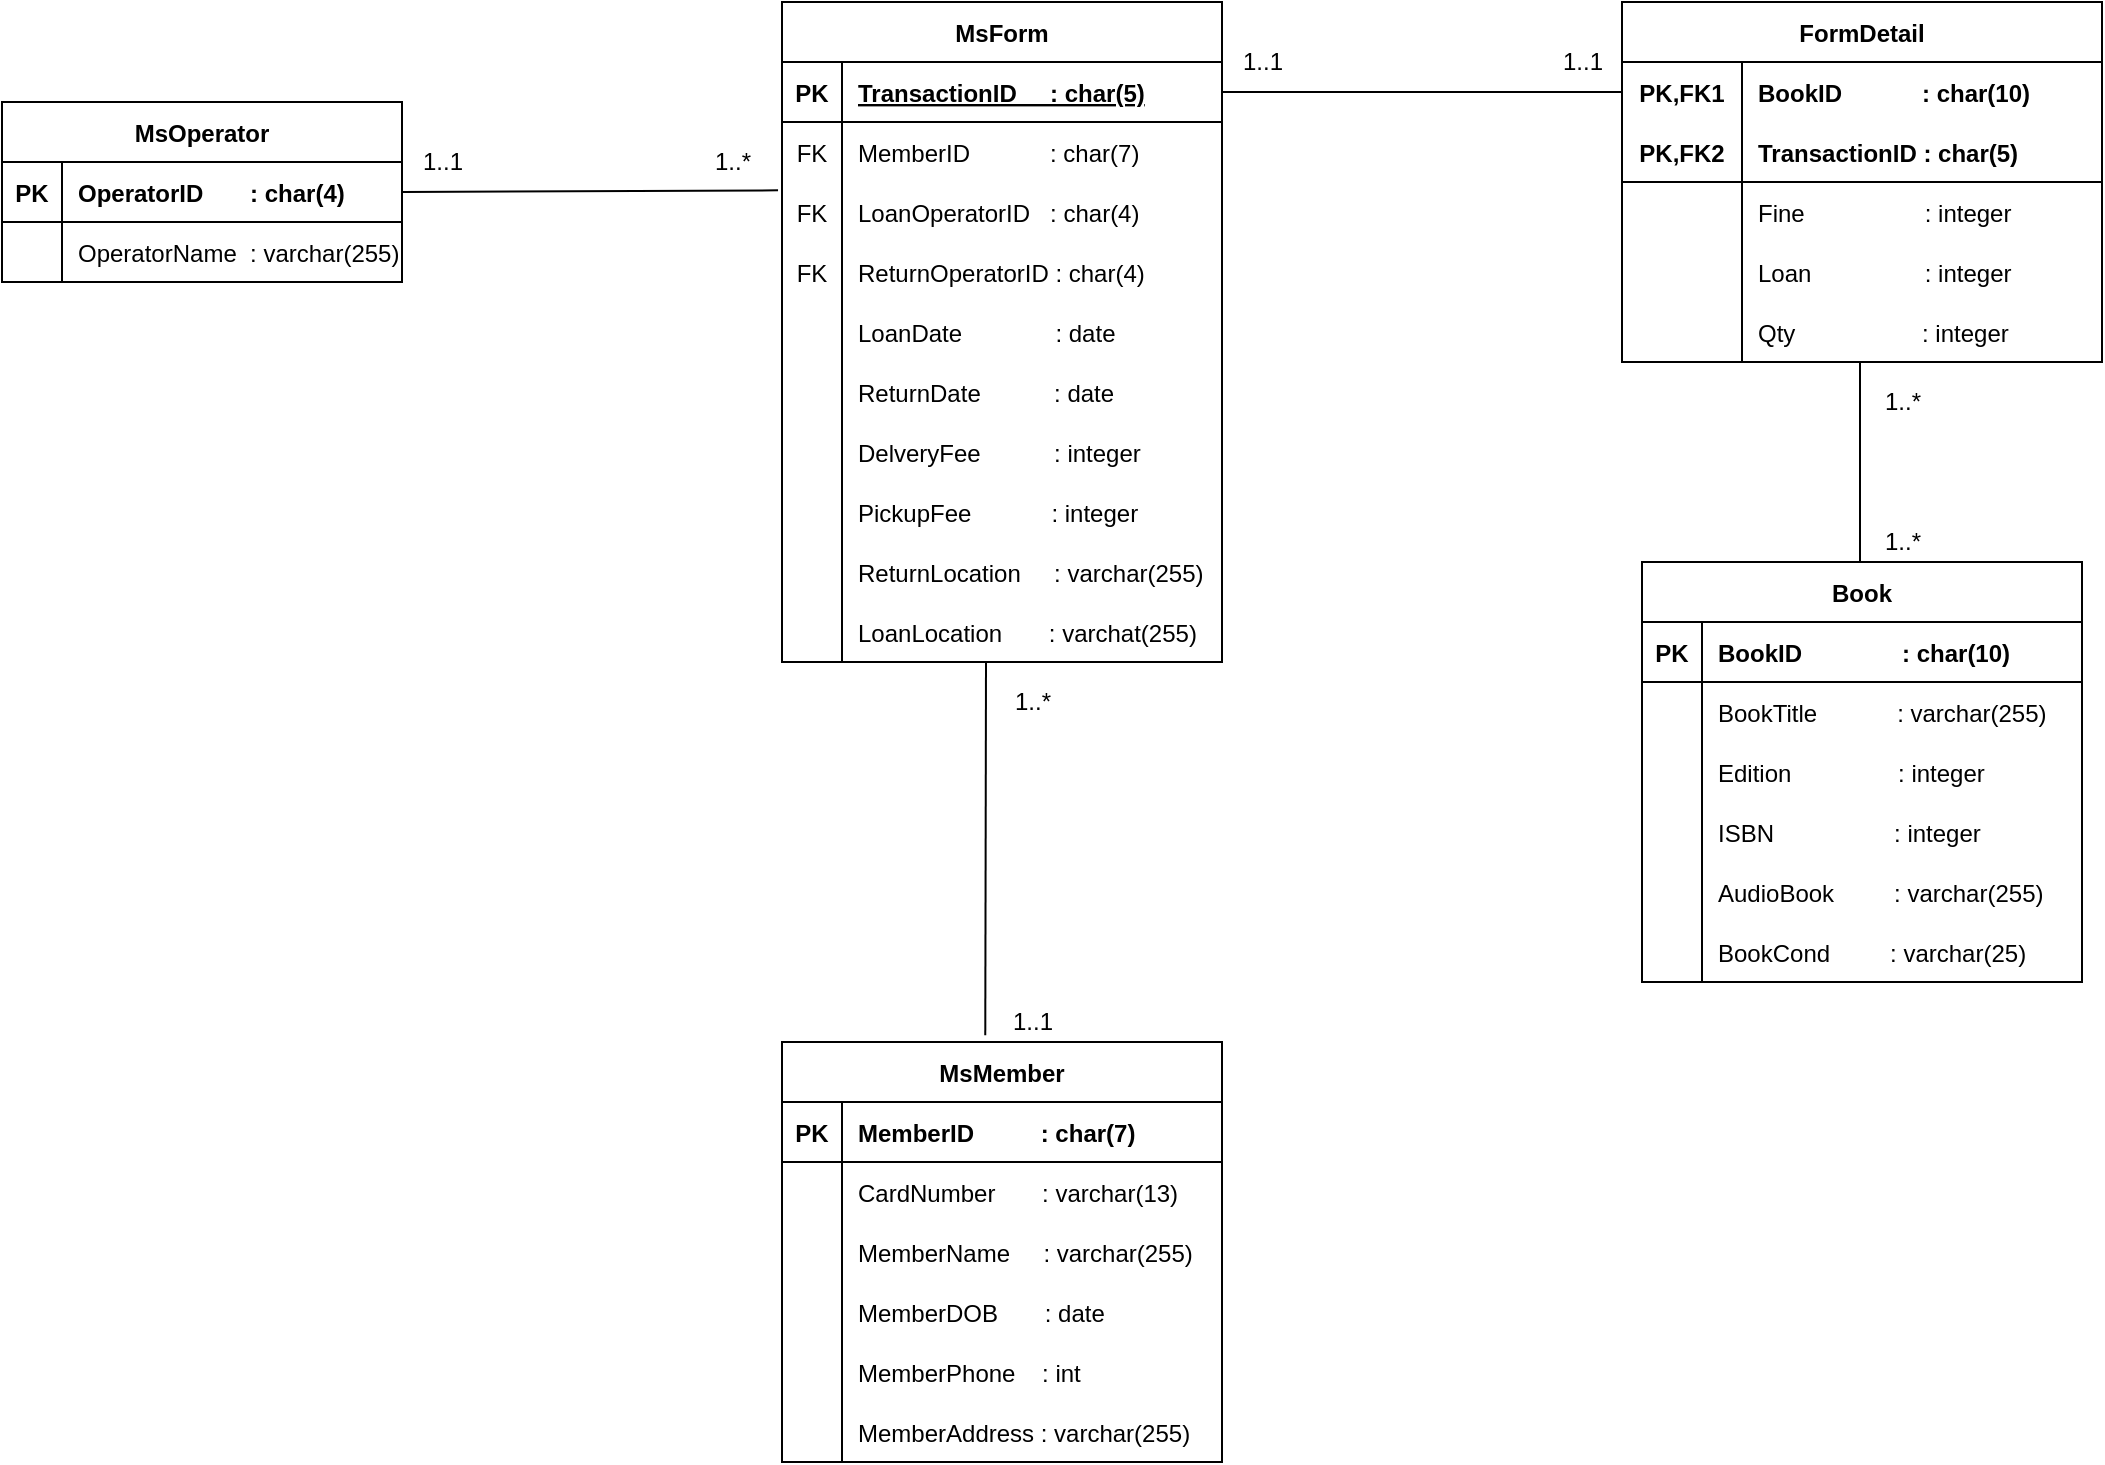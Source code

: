 <mxfile version="15.8.6" type="github">
  <diagram id="fnDrbjA5e0rPyleDaaZd" name="Page-1">
    <mxGraphModel dx="2651" dy="839" grid="1" gridSize="10" guides="1" tooltips="1" connect="1" arrows="1" fold="1" page="1" pageScale="1" pageWidth="827" pageHeight="1169" math="0" shadow="0">
      <root>
        <mxCell id="0" />
        <mxCell id="1" parent="0" />
        <mxCell id="f-6tCVeal6QFZv5PgptU-1" value="MsForm" style="shape=table;startSize=30;container=1;collapsible=1;childLayout=tableLayout;fixedRows=1;rowLines=0;fontStyle=1;align=center;resizeLast=1;" vertex="1" parent="1">
          <mxGeometry x="300" y="100" width="220" height="330" as="geometry" />
        </mxCell>
        <mxCell id="f-6tCVeal6QFZv5PgptU-2" value="" style="shape=partialRectangle;collapsible=0;dropTarget=0;pointerEvents=0;fillColor=none;top=0;left=0;bottom=1;right=0;points=[[0,0.5],[1,0.5]];portConstraint=eastwest;" vertex="1" parent="f-6tCVeal6QFZv5PgptU-1">
          <mxGeometry y="30" width="220" height="30" as="geometry" />
        </mxCell>
        <mxCell id="f-6tCVeal6QFZv5PgptU-3" value="PK" style="shape=partialRectangle;connectable=0;fillColor=none;top=0;left=0;bottom=0;right=0;fontStyle=1;overflow=hidden;" vertex="1" parent="f-6tCVeal6QFZv5PgptU-2">
          <mxGeometry width="30" height="30" as="geometry">
            <mxRectangle width="30" height="30" as="alternateBounds" />
          </mxGeometry>
        </mxCell>
        <mxCell id="f-6tCVeal6QFZv5PgptU-4" value="TransactionID     : char(5)" style="shape=partialRectangle;connectable=0;fillColor=none;top=0;left=0;bottom=0;right=0;align=left;spacingLeft=6;fontStyle=5;overflow=hidden;" vertex="1" parent="f-6tCVeal6QFZv5PgptU-2">
          <mxGeometry x="30" width="190" height="30" as="geometry">
            <mxRectangle width="190" height="30" as="alternateBounds" />
          </mxGeometry>
        </mxCell>
        <mxCell id="f-6tCVeal6QFZv5PgptU-5" value="" style="shape=partialRectangle;collapsible=0;dropTarget=0;pointerEvents=0;fillColor=none;top=0;left=0;bottom=0;right=0;points=[[0,0.5],[1,0.5]];portConstraint=eastwest;" vertex="1" parent="f-6tCVeal6QFZv5PgptU-1">
          <mxGeometry y="60" width="220" height="30" as="geometry" />
        </mxCell>
        <mxCell id="f-6tCVeal6QFZv5PgptU-6" value="FK" style="shape=partialRectangle;connectable=0;fillColor=none;top=0;left=0;bottom=0;right=0;editable=1;overflow=hidden;" vertex="1" parent="f-6tCVeal6QFZv5PgptU-5">
          <mxGeometry width="30" height="30" as="geometry">
            <mxRectangle width="30" height="30" as="alternateBounds" />
          </mxGeometry>
        </mxCell>
        <mxCell id="f-6tCVeal6QFZv5PgptU-7" value="MemberID            : char(7)" style="shape=partialRectangle;connectable=0;fillColor=none;top=0;left=0;bottom=0;right=0;align=left;spacingLeft=6;overflow=hidden;fontStyle=0" vertex="1" parent="f-6tCVeal6QFZv5PgptU-5">
          <mxGeometry x="30" width="190" height="30" as="geometry">
            <mxRectangle width="190" height="30" as="alternateBounds" />
          </mxGeometry>
        </mxCell>
        <mxCell id="f-6tCVeal6QFZv5PgptU-8" value="" style="shape=partialRectangle;collapsible=0;dropTarget=0;pointerEvents=0;fillColor=none;top=0;left=0;bottom=0;right=0;points=[[0,0.5],[1,0.5]];portConstraint=eastwest;" vertex="1" parent="f-6tCVeal6QFZv5PgptU-1">
          <mxGeometry y="90" width="220" height="30" as="geometry" />
        </mxCell>
        <mxCell id="f-6tCVeal6QFZv5PgptU-9" value="FK" style="shape=partialRectangle;connectable=0;fillColor=none;top=0;left=0;bottom=0;right=0;editable=1;overflow=hidden;" vertex="1" parent="f-6tCVeal6QFZv5PgptU-8">
          <mxGeometry width="30" height="30" as="geometry">
            <mxRectangle width="30" height="30" as="alternateBounds" />
          </mxGeometry>
        </mxCell>
        <mxCell id="f-6tCVeal6QFZv5PgptU-10" value="LoanOperatorID   : char(4)" style="shape=partialRectangle;connectable=0;fillColor=none;top=0;left=0;bottom=0;right=0;align=left;spacingLeft=6;overflow=hidden;" vertex="1" parent="f-6tCVeal6QFZv5PgptU-8">
          <mxGeometry x="30" width="190" height="30" as="geometry">
            <mxRectangle width="190" height="30" as="alternateBounds" />
          </mxGeometry>
        </mxCell>
        <mxCell id="f-6tCVeal6QFZv5PgptU-11" value="" style="shape=partialRectangle;collapsible=0;dropTarget=0;pointerEvents=0;fillColor=none;top=0;left=0;bottom=0;right=0;points=[[0,0.5],[1,0.5]];portConstraint=eastwest;" vertex="1" parent="f-6tCVeal6QFZv5PgptU-1">
          <mxGeometry y="120" width="220" height="30" as="geometry" />
        </mxCell>
        <mxCell id="f-6tCVeal6QFZv5PgptU-12" value="FK" style="shape=partialRectangle;connectable=0;fillColor=none;top=0;left=0;bottom=0;right=0;editable=1;overflow=hidden;" vertex="1" parent="f-6tCVeal6QFZv5PgptU-11">
          <mxGeometry width="30" height="30" as="geometry">
            <mxRectangle width="30" height="30" as="alternateBounds" />
          </mxGeometry>
        </mxCell>
        <mxCell id="f-6tCVeal6QFZv5PgptU-13" value="ReturnOperatorID : char(4)" style="shape=partialRectangle;connectable=0;fillColor=none;top=0;left=0;bottom=0;right=0;align=left;spacingLeft=6;overflow=hidden;" vertex="1" parent="f-6tCVeal6QFZv5PgptU-11">
          <mxGeometry x="30" width="190" height="30" as="geometry">
            <mxRectangle width="190" height="30" as="alternateBounds" />
          </mxGeometry>
        </mxCell>
        <mxCell id="f-6tCVeal6QFZv5PgptU-21" value="" style="shape=partialRectangle;collapsible=0;dropTarget=0;pointerEvents=0;fillColor=none;top=0;left=0;bottom=0;right=0;points=[[0,0.5],[1,0.5]];portConstraint=eastwest;" vertex="1" parent="f-6tCVeal6QFZv5PgptU-1">
          <mxGeometry y="150" width="220" height="30" as="geometry" />
        </mxCell>
        <mxCell id="f-6tCVeal6QFZv5PgptU-22" value="" style="shape=partialRectangle;connectable=0;fillColor=none;top=0;left=0;bottom=0;right=0;fontStyle=0;overflow=hidden;" vertex="1" parent="f-6tCVeal6QFZv5PgptU-21">
          <mxGeometry width="30" height="30" as="geometry">
            <mxRectangle width="30" height="30" as="alternateBounds" />
          </mxGeometry>
        </mxCell>
        <mxCell id="f-6tCVeal6QFZv5PgptU-23" value="LoanDate              : date" style="shape=partialRectangle;connectable=0;fillColor=none;top=0;left=0;bottom=0;right=0;align=left;spacingLeft=6;fontStyle=0;overflow=hidden;" vertex="1" parent="f-6tCVeal6QFZv5PgptU-21">
          <mxGeometry x="30" width="190" height="30" as="geometry">
            <mxRectangle width="190" height="30" as="alternateBounds" />
          </mxGeometry>
        </mxCell>
        <mxCell id="f-6tCVeal6QFZv5PgptU-24" value="" style="shape=partialRectangle;collapsible=0;dropTarget=0;pointerEvents=0;fillColor=none;top=0;left=0;bottom=0;right=0;points=[[0,0.5],[1,0.5]];portConstraint=eastwest;" vertex="1" parent="f-6tCVeal6QFZv5PgptU-1">
          <mxGeometry y="180" width="220" height="30" as="geometry" />
        </mxCell>
        <mxCell id="f-6tCVeal6QFZv5PgptU-25" value="" style="shape=partialRectangle;connectable=0;fillColor=none;top=0;left=0;bottom=0;right=0;fontStyle=0;overflow=hidden;" vertex="1" parent="f-6tCVeal6QFZv5PgptU-24">
          <mxGeometry width="30" height="30" as="geometry">
            <mxRectangle width="30" height="30" as="alternateBounds" />
          </mxGeometry>
        </mxCell>
        <mxCell id="f-6tCVeal6QFZv5PgptU-26" value="ReturnDate           : date" style="shape=partialRectangle;connectable=0;fillColor=none;top=0;left=0;bottom=0;right=0;align=left;spacingLeft=6;fontStyle=0;overflow=hidden;" vertex="1" parent="f-6tCVeal6QFZv5PgptU-24">
          <mxGeometry x="30" width="190" height="30" as="geometry">
            <mxRectangle width="190" height="30" as="alternateBounds" />
          </mxGeometry>
        </mxCell>
        <mxCell id="f-6tCVeal6QFZv5PgptU-27" value="" style="shape=partialRectangle;collapsible=0;dropTarget=0;pointerEvents=0;fillColor=none;top=0;left=0;bottom=0;right=0;points=[[0,0.5],[1,0.5]];portConstraint=eastwest;" vertex="1" parent="f-6tCVeal6QFZv5PgptU-1">
          <mxGeometry y="210" width="220" height="30" as="geometry" />
        </mxCell>
        <mxCell id="f-6tCVeal6QFZv5PgptU-28" value="" style="shape=partialRectangle;connectable=0;fillColor=none;top=0;left=0;bottom=0;right=0;fontStyle=0;overflow=hidden;" vertex="1" parent="f-6tCVeal6QFZv5PgptU-27">
          <mxGeometry width="30" height="30" as="geometry">
            <mxRectangle width="30" height="30" as="alternateBounds" />
          </mxGeometry>
        </mxCell>
        <mxCell id="f-6tCVeal6QFZv5PgptU-29" value="DelveryFee           : integer" style="shape=partialRectangle;connectable=0;fillColor=none;top=0;left=0;bottom=0;right=0;align=left;spacingLeft=6;fontStyle=0;overflow=hidden;" vertex="1" parent="f-6tCVeal6QFZv5PgptU-27">
          <mxGeometry x="30" width="190" height="30" as="geometry">
            <mxRectangle width="190" height="30" as="alternateBounds" />
          </mxGeometry>
        </mxCell>
        <mxCell id="f-6tCVeal6QFZv5PgptU-30" value="" style="shape=partialRectangle;collapsible=0;dropTarget=0;pointerEvents=0;fillColor=none;top=0;left=0;bottom=0;right=0;points=[[0,0.5],[1,0.5]];portConstraint=eastwest;" vertex="1" parent="f-6tCVeal6QFZv5PgptU-1">
          <mxGeometry y="240" width="220" height="30" as="geometry" />
        </mxCell>
        <mxCell id="f-6tCVeal6QFZv5PgptU-31" value="" style="shape=partialRectangle;connectable=0;fillColor=none;top=0;left=0;bottom=0;right=0;fontStyle=0;overflow=hidden;" vertex="1" parent="f-6tCVeal6QFZv5PgptU-30">
          <mxGeometry width="30" height="30" as="geometry">
            <mxRectangle width="30" height="30" as="alternateBounds" />
          </mxGeometry>
        </mxCell>
        <mxCell id="f-6tCVeal6QFZv5PgptU-32" value="PickupFee            : integer" style="shape=partialRectangle;connectable=0;fillColor=none;top=0;left=0;bottom=0;right=0;align=left;spacingLeft=6;fontStyle=0;overflow=hidden;" vertex="1" parent="f-6tCVeal6QFZv5PgptU-30">
          <mxGeometry x="30" width="190" height="30" as="geometry">
            <mxRectangle width="190" height="30" as="alternateBounds" />
          </mxGeometry>
        </mxCell>
        <mxCell id="f-6tCVeal6QFZv5PgptU-143" value="" style="shape=partialRectangle;collapsible=0;dropTarget=0;pointerEvents=0;fillColor=none;top=0;left=0;bottom=0;right=0;points=[[0,0.5],[1,0.5]];portConstraint=eastwest;" vertex="1" parent="f-6tCVeal6QFZv5PgptU-1">
          <mxGeometry y="270" width="220" height="30" as="geometry" />
        </mxCell>
        <mxCell id="f-6tCVeal6QFZv5PgptU-144" value="" style="shape=partialRectangle;connectable=0;fillColor=none;top=0;left=0;bottom=0;right=0;fontStyle=0;overflow=hidden;" vertex="1" parent="f-6tCVeal6QFZv5PgptU-143">
          <mxGeometry width="30" height="30" as="geometry">
            <mxRectangle width="30" height="30" as="alternateBounds" />
          </mxGeometry>
        </mxCell>
        <mxCell id="f-6tCVeal6QFZv5PgptU-145" value="ReturnLocation     : varchar(255)" style="shape=partialRectangle;connectable=0;fillColor=none;top=0;left=0;bottom=0;right=0;align=left;spacingLeft=6;fontStyle=0;overflow=hidden;" vertex="1" parent="f-6tCVeal6QFZv5PgptU-143">
          <mxGeometry x="30" width="190" height="30" as="geometry">
            <mxRectangle width="190" height="30" as="alternateBounds" />
          </mxGeometry>
        </mxCell>
        <mxCell id="f-6tCVeal6QFZv5PgptU-146" value="" style="shape=partialRectangle;collapsible=0;dropTarget=0;pointerEvents=0;fillColor=none;top=0;left=0;bottom=0;right=0;points=[[0,0.5],[1,0.5]];portConstraint=eastwest;" vertex="1" parent="f-6tCVeal6QFZv5PgptU-1">
          <mxGeometry y="300" width="220" height="30" as="geometry" />
        </mxCell>
        <mxCell id="f-6tCVeal6QFZv5PgptU-147" value="" style="shape=partialRectangle;connectable=0;fillColor=none;top=0;left=0;bottom=0;right=0;fontStyle=0;overflow=hidden;" vertex="1" parent="f-6tCVeal6QFZv5PgptU-146">
          <mxGeometry width="30" height="30" as="geometry">
            <mxRectangle width="30" height="30" as="alternateBounds" />
          </mxGeometry>
        </mxCell>
        <mxCell id="f-6tCVeal6QFZv5PgptU-148" value="LoanLocation       : varchat(255)" style="shape=partialRectangle;connectable=0;fillColor=none;top=0;left=0;bottom=0;right=0;align=left;spacingLeft=6;fontStyle=0;overflow=hidden;" vertex="1" parent="f-6tCVeal6QFZv5PgptU-146">
          <mxGeometry x="30" width="190" height="30" as="geometry">
            <mxRectangle width="190" height="30" as="alternateBounds" />
          </mxGeometry>
        </mxCell>
        <mxCell id="f-6tCVeal6QFZv5PgptU-33" value="" style="line;strokeWidth=1;rotatable=0;dashed=0;labelPosition=right;align=left;verticalAlign=middle;spacingTop=0;spacingLeft=6;points=[];portConstraint=eastwest;" vertex="1" parent="1">
          <mxGeometry x="520" y="140" width="200" height="10" as="geometry" />
        </mxCell>
        <mxCell id="f-6tCVeal6QFZv5PgptU-47" value="FormDetail" style="shape=table;startSize=30;container=1;collapsible=1;childLayout=tableLayout;fixedRows=1;rowLines=0;fontStyle=1;align=center;resizeLast=1;" vertex="1" parent="1">
          <mxGeometry x="720" y="100" width="240" height="180" as="geometry" />
        </mxCell>
        <mxCell id="f-6tCVeal6QFZv5PgptU-48" value="" style="shape=partialRectangle;collapsible=0;dropTarget=0;pointerEvents=0;fillColor=none;top=0;left=0;bottom=0;right=0;points=[[0,0.5],[1,0.5]];portConstraint=eastwest;" vertex="1" parent="f-6tCVeal6QFZv5PgptU-47">
          <mxGeometry y="30" width="240" height="30" as="geometry" />
        </mxCell>
        <mxCell id="f-6tCVeal6QFZv5PgptU-49" value="PK,FK1" style="shape=partialRectangle;connectable=0;fillColor=none;top=0;left=0;bottom=0;right=0;fontStyle=1;overflow=hidden;" vertex="1" parent="f-6tCVeal6QFZv5PgptU-48">
          <mxGeometry width="60" height="30" as="geometry">
            <mxRectangle width="60" height="30" as="alternateBounds" />
          </mxGeometry>
        </mxCell>
        <mxCell id="f-6tCVeal6QFZv5PgptU-50" value="BookID            : char(10)" style="shape=partialRectangle;connectable=0;fillColor=none;top=0;left=0;bottom=0;right=0;align=left;spacingLeft=6;fontStyle=1;overflow=hidden;" vertex="1" parent="f-6tCVeal6QFZv5PgptU-48">
          <mxGeometry x="60" width="180" height="30" as="geometry">
            <mxRectangle width="180" height="30" as="alternateBounds" />
          </mxGeometry>
        </mxCell>
        <mxCell id="f-6tCVeal6QFZv5PgptU-51" value="" style="shape=partialRectangle;collapsible=0;dropTarget=0;pointerEvents=0;fillColor=none;top=0;left=0;bottom=1;right=0;points=[[0,0.5],[1,0.5]];portConstraint=eastwest;" vertex="1" parent="f-6tCVeal6QFZv5PgptU-47">
          <mxGeometry y="60" width="240" height="30" as="geometry" />
        </mxCell>
        <mxCell id="f-6tCVeal6QFZv5PgptU-52" value="PK,FK2" style="shape=partialRectangle;connectable=0;fillColor=none;top=0;left=0;bottom=0;right=0;fontStyle=1;overflow=hidden;" vertex="1" parent="f-6tCVeal6QFZv5PgptU-51">
          <mxGeometry width="60" height="30" as="geometry">
            <mxRectangle width="60" height="30" as="alternateBounds" />
          </mxGeometry>
        </mxCell>
        <mxCell id="f-6tCVeal6QFZv5PgptU-53" value="TransactionID : char(5)" style="shape=partialRectangle;connectable=0;fillColor=none;top=0;left=0;bottom=0;right=0;align=left;spacingLeft=6;fontStyle=1;overflow=hidden;" vertex="1" parent="f-6tCVeal6QFZv5PgptU-51">
          <mxGeometry x="60" width="180" height="30" as="geometry">
            <mxRectangle width="180" height="30" as="alternateBounds" />
          </mxGeometry>
        </mxCell>
        <mxCell id="f-6tCVeal6QFZv5PgptU-54" value="" style="shape=partialRectangle;collapsible=0;dropTarget=0;pointerEvents=0;fillColor=none;top=0;left=0;bottom=0;right=0;points=[[0,0.5],[1,0.5]];portConstraint=eastwest;" vertex="1" parent="f-6tCVeal6QFZv5PgptU-47">
          <mxGeometry y="90" width="240" height="30" as="geometry" />
        </mxCell>
        <mxCell id="f-6tCVeal6QFZv5PgptU-55" value="" style="shape=partialRectangle;connectable=0;fillColor=none;top=0;left=0;bottom=0;right=0;editable=1;overflow=hidden;" vertex="1" parent="f-6tCVeal6QFZv5PgptU-54">
          <mxGeometry width="60" height="30" as="geometry">
            <mxRectangle width="60" height="30" as="alternateBounds" />
          </mxGeometry>
        </mxCell>
        <mxCell id="f-6tCVeal6QFZv5PgptU-56" value="Fine                  : integer" style="shape=partialRectangle;connectable=0;fillColor=none;top=0;left=0;bottom=0;right=0;align=left;spacingLeft=6;overflow=hidden;" vertex="1" parent="f-6tCVeal6QFZv5PgptU-54">
          <mxGeometry x="60" width="180" height="30" as="geometry">
            <mxRectangle width="180" height="30" as="alternateBounds" />
          </mxGeometry>
        </mxCell>
        <mxCell id="f-6tCVeal6QFZv5PgptU-57" value="" style="shape=partialRectangle;collapsible=0;dropTarget=0;pointerEvents=0;fillColor=none;top=0;left=0;bottom=0;right=0;points=[[0,0.5],[1,0.5]];portConstraint=eastwest;" vertex="1" parent="f-6tCVeal6QFZv5PgptU-47">
          <mxGeometry y="120" width="240" height="30" as="geometry" />
        </mxCell>
        <mxCell id="f-6tCVeal6QFZv5PgptU-58" value="" style="shape=partialRectangle;connectable=0;fillColor=none;top=0;left=0;bottom=0;right=0;editable=1;overflow=hidden;" vertex="1" parent="f-6tCVeal6QFZv5PgptU-57">
          <mxGeometry width="60" height="30" as="geometry">
            <mxRectangle width="60" height="30" as="alternateBounds" />
          </mxGeometry>
        </mxCell>
        <mxCell id="f-6tCVeal6QFZv5PgptU-59" value="Loan                 : integer" style="shape=partialRectangle;connectable=0;fillColor=none;top=0;left=0;bottom=0;right=0;align=left;spacingLeft=6;overflow=hidden;" vertex="1" parent="f-6tCVeal6QFZv5PgptU-57">
          <mxGeometry x="60" width="180" height="30" as="geometry">
            <mxRectangle width="180" height="30" as="alternateBounds" />
          </mxGeometry>
        </mxCell>
        <mxCell id="f-6tCVeal6QFZv5PgptU-123" value="" style="shape=partialRectangle;collapsible=0;dropTarget=0;pointerEvents=0;fillColor=none;top=0;left=0;bottom=0;right=0;points=[[0,0.5],[1,0.5]];portConstraint=eastwest;" vertex="1" parent="f-6tCVeal6QFZv5PgptU-47">
          <mxGeometry y="150" width="240" height="30" as="geometry" />
        </mxCell>
        <mxCell id="f-6tCVeal6QFZv5PgptU-124" value="" style="shape=partialRectangle;connectable=0;fillColor=none;top=0;left=0;bottom=0;right=0;fontStyle=0;overflow=hidden;" vertex="1" parent="f-6tCVeal6QFZv5PgptU-123">
          <mxGeometry width="60" height="30" as="geometry">
            <mxRectangle width="60" height="30" as="alternateBounds" />
          </mxGeometry>
        </mxCell>
        <mxCell id="f-6tCVeal6QFZv5PgptU-125" value="Qty                   : integer" style="shape=partialRectangle;connectable=0;fillColor=none;top=0;left=0;bottom=0;right=0;align=left;spacingLeft=6;fontStyle=0;overflow=hidden;" vertex="1" parent="f-6tCVeal6QFZv5PgptU-123">
          <mxGeometry x="60" width="180" height="30" as="geometry">
            <mxRectangle width="180" height="30" as="alternateBounds" />
          </mxGeometry>
        </mxCell>
        <mxCell id="f-6tCVeal6QFZv5PgptU-60" value="1..1" style="text;html=1;align=center;verticalAlign=middle;resizable=0;points=[];autosize=1;strokeColor=none;fillColor=none;" vertex="1" parent="1">
          <mxGeometry x="520" y="120" width="40" height="20" as="geometry" />
        </mxCell>
        <mxCell id="f-6tCVeal6QFZv5PgptU-61" value="1..1" style="text;html=1;align=center;verticalAlign=middle;resizable=0;points=[];autosize=1;strokeColor=none;fillColor=none;" vertex="1" parent="1">
          <mxGeometry x="680" y="120" width="40" height="20" as="geometry" />
        </mxCell>
        <mxCell id="f-6tCVeal6QFZv5PgptU-64" value="" style="endArrow=none;html=1;rounded=0;" edge="1" parent="1">
          <mxGeometry width="50" height="50" relative="1" as="geometry">
            <mxPoint x="839" y="280" as="sourcePoint" />
            <mxPoint x="839" y="380" as="targetPoint" />
          </mxGeometry>
        </mxCell>
        <mxCell id="f-6tCVeal6QFZv5PgptU-65" value="MsMember" style="shape=table;startSize=30;container=1;collapsible=1;childLayout=tableLayout;fixedRows=1;rowLines=0;fontStyle=1;align=center;resizeLast=1;" vertex="1" parent="1">
          <mxGeometry x="300" y="620" width="220" height="210" as="geometry" />
        </mxCell>
        <mxCell id="f-6tCVeal6QFZv5PgptU-66" value="" style="shape=partialRectangle;collapsible=0;dropTarget=0;pointerEvents=0;fillColor=none;top=0;left=0;bottom=1;right=0;points=[[0,0.5],[1,0.5]];portConstraint=eastwest;" vertex="1" parent="f-6tCVeal6QFZv5PgptU-65">
          <mxGeometry y="30" width="220" height="30" as="geometry" />
        </mxCell>
        <mxCell id="f-6tCVeal6QFZv5PgptU-67" value="PK" style="shape=partialRectangle;connectable=0;fillColor=none;top=0;left=0;bottom=0;right=0;fontStyle=1;overflow=hidden;" vertex="1" parent="f-6tCVeal6QFZv5PgptU-66">
          <mxGeometry width="30" height="30" as="geometry">
            <mxRectangle width="30" height="30" as="alternateBounds" />
          </mxGeometry>
        </mxCell>
        <mxCell id="f-6tCVeal6QFZv5PgptU-68" value="MemberID          : char(7)" style="shape=partialRectangle;connectable=0;fillColor=none;top=0;left=0;bottom=0;right=0;align=left;spacingLeft=6;fontStyle=1;overflow=hidden;" vertex="1" parent="f-6tCVeal6QFZv5PgptU-66">
          <mxGeometry x="30" width="190" height="30" as="geometry">
            <mxRectangle width="190" height="30" as="alternateBounds" />
          </mxGeometry>
        </mxCell>
        <mxCell id="f-6tCVeal6QFZv5PgptU-69" value="" style="shape=partialRectangle;collapsible=0;dropTarget=0;pointerEvents=0;fillColor=none;top=0;left=0;bottom=0;right=0;points=[[0,0.5],[1,0.5]];portConstraint=eastwest;" vertex="1" parent="f-6tCVeal6QFZv5PgptU-65">
          <mxGeometry y="60" width="220" height="30" as="geometry" />
        </mxCell>
        <mxCell id="f-6tCVeal6QFZv5PgptU-70" value="" style="shape=partialRectangle;connectable=0;fillColor=none;top=0;left=0;bottom=0;right=0;editable=1;overflow=hidden;" vertex="1" parent="f-6tCVeal6QFZv5PgptU-69">
          <mxGeometry width="30" height="30" as="geometry">
            <mxRectangle width="30" height="30" as="alternateBounds" />
          </mxGeometry>
        </mxCell>
        <mxCell id="f-6tCVeal6QFZv5PgptU-71" value="CardNumber       : varchar(13)" style="shape=partialRectangle;connectable=0;fillColor=none;top=0;left=0;bottom=0;right=0;align=left;spacingLeft=6;overflow=hidden;" vertex="1" parent="f-6tCVeal6QFZv5PgptU-69">
          <mxGeometry x="30" width="190" height="30" as="geometry">
            <mxRectangle width="190" height="30" as="alternateBounds" />
          </mxGeometry>
        </mxCell>
        <mxCell id="f-6tCVeal6QFZv5PgptU-72" value="" style="shape=partialRectangle;collapsible=0;dropTarget=0;pointerEvents=0;fillColor=none;top=0;left=0;bottom=0;right=0;points=[[0,0.5],[1,0.5]];portConstraint=eastwest;" vertex="1" parent="f-6tCVeal6QFZv5PgptU-65">
          <mxGeometry y="90" width="220" height="30" as="geometry" />
        </mxCell>
        <mxCell id="f-6tCVeal6QFZv5PgptU-73" value="" style="shape=partialRectangle;connectable=0;fillColor=none;top=0;left=0;bottom=0;right=0;editable=1;overflow=hidden;" vertex="1" parent="f-6tCVeal6QFZv5PgptU-72">
          <mxGeometry width="30" height="30" as="geometry">
            <mxRectangle width="30" height="30" as="alternateBounds" />
          </mxGeometry>
        </mxCell>
        <mxCell id="f-6tCVeal6QFZv5PgptU-74" value="MemberName     : varchar(255)" style="shape=partialRectangle;connectable=0;fillColor=none;top=0;left=0;bottom=0;right=0;align=left;spacingLeft=6;overflow=hidden;" vertex="1" parent="f-6tCVeal6QFZv5PgptU-72">
          <mxGeometry x="30" width="190" height="30" as="geometry">
            <mxRectangle width="190" height="30" as="alternateBounds" />
          </mxGeometry>
        </mxCell>
        <mxCell id="f-6tCVeal6QFZv5PgptU-75" value="" style="shape=partialRectangle;collapsible=0;dropTarget=0;pointerEvents=0;fillColor=none;top=0;left=0;bottom=0;right=0;points=[[0,0.5],[1,0.5]];portConstraint=eastwest;" vertex="1" parent="f-6tCVeal6QFZv5PgptU-65">
          <mxGeometry y="120" width="220" height="30" as="geometry" />
        </mxCell>
        <mxCell id="f-6tCVeal6QFZv5PgptU-76" value="" style="shape=partialRectangle;connectable=0;fillColor=none;top=0;left=0;bottom=0;right=0;editable=1;overflow=hidden;" vertex="1" parent="f-6tCVeal6QFZv5PgptU-75">
          <mxGeometry width="30" height="30" as="geometry">
            <mxRectangle width="30" height="30" as="alternateBounds" />
          </mxGeometry>
        </mxCell>
        <mxCell id="f-6tCVeal6QFZv5PgptU-77" value="MemberDOB        : date" style="shape=partialRectangle;connectable=0;fillColor=none;top=0;left=0;bottom=0;right=0;align=left;spacingLeft=6;overflow=hidden;" vertex="1" parent="f-6tCVeal6QFZv5PgptU-75">
          <mxGeometry x="30" width="190" height="30" as="geometry">
            <mxRectangle width="190" height="30" as="alternateBounds" />
          </mxGeometry>
        </mxCell>
        <mxCell id="f-6tCVeal6QFZv5PgptU-91" value="" style="shape=partialRectangle;collapsible=0;dropTarget=0;pointerEvents=0;fillColor=none;top=0;left=0;bottom=0;right=0;points=[[0,0.5],[1,0.5]];portConstraint=eastwest;" vertex="1" parent="f-6tCVeal6QFZv5PgptU-65">
          <mxGeometry y="150" width="220" height="30" as="geometry" />
        </mxCell>
        <mxCell id="f-6tCVeal6QFZv5PgptU-92" value="" style="shape=partialRectangle;connectable=0;fillColor=none;top=0;left=0;bottom=0;right=0;fontStyle=0;overflow=hidden;" vertex="1" parent="f-6tCVeal6QFZv5PgptU-91">
          <mxGeometry width="30" height="30" as="geometry">
            <mxRectangle width="30" height="30" as="alternateBounds" />
          </mxGeometry>
        </mxCell>
        <mxCell id="f-6tCVeal6QFZv5PgptU-93" value="MemberPhone    : int" style="shape=partialRectangle;connectable=0;fillColor=none;top=0;left=0;bottom=0;right=0;align=left;spacingLeft=6;fontStyle=0;overflow=hidden;" vertex="1" parent="f-6tCVeal6QFZv5PgptU-91">
          <mxGeometry x="30" width="190" height="30" as="geometry">
            <mxRectangle width="190" height="30" as="alternateBounds" />
          </mxGeometry>
        </mxCell>
        <mxCell id="f-6tCVeal6QFZv5PgptU-95" value="" style="shape=partialRectangle;collapsible=0;dropTarget=0;pointerEvents=0;fillColor=none;top=0;left=0;bottom=0;right=0;points=[[0,0.5],[1,0.5]];portConstraint=eastwest;" vertex="1" parent="f-6tCVeal6QFZv5PgptU-65">
          <mxGeometry y="180" width="220" height="30" as="geometry" />
        </mxCell>
        <mxCell id="f-6tCVeal6QFZv5PgptU-96" value="" style="shape=partialRectangle;connectable=0;fillColor=none;top=0;left=0;bottom=0;right=0;fontStyle=0;overflow=hidden;" vertex="1" parent="f-6tCVeal6QFZv5PgptU-95">
          <mxGeometry width="30" height="30" as="geometry">
            <mxRectangle width="30" height="30" as="alternateBounds" />
          </mxGeometry>
        </mxCell>
        <mxCell id="f-6tCVeal6QFZv5PgptU-97" value="MemberAddress : varchar(255)" style="shape=partialRectangle;connectable=0;fillColor=none;top=0;left=0;bottom=0;right=0;align=left;spacingLeft=6;fontStyle=0;overflow=hidden;" vertex="1" parent="f-6tCVeal6QFZv5PgptU-95">
          <mxGeometry x="30" width="190" height="30" as="geometry">
            <mxRectangle width="190" height="30" as="alternateBounds" />
          </mxGeometry>
        </mxCell>
        <mxCell id="f-6tCVeal6QFZv5PgptU-98" value="1..*" style="text;html=1;align=center;verticalAlign=middle;resizable=0;points=[];autosize=1;strokeColor=none;fillColor=none;" vertex="1" parent="1">
          <mxGeometry x="845" y="360" width="30" height="20" as="geometry" />
        </mxCell>
        <mxCell id="f-6tCVeal6QFZv5PgptU-99" value="1..*" style="text;html=1;align=center;verticalAlign=middle;resizable=0;points=[];autosize=1;strokeColor=none;fillColor=none;" vertex="1" parent="1">
          <mxGeometry x="845" y="290" width="30" height="20" as="geometry" />
        </mxCell>
        <mxCell id="f-6tCVeal6QFZv5PgptU-100" value="" style="endArrow=none;html=1;rounded=0;entryX=0.462;entryY=-0.016;entryDx=0;entryDy=0;entryPerimeter=0;" edge="1" parent="1" target="f-6tCVeal6QFZv5PgptU-65">
          <mxGeometry width="50" height="50" relative="1" as="geometry">
            <mxPoint x="402" y="430" as="sourcePoint" />
            <mxPoint x="402" y="520" as="targetPoint" />
          </mxGeometry>
        </mxCell>
        <mxCell id="f-6tCVeal6QFZv5PgptU-101" value="1..1" style="text;html=1;align=center;verticalAlign=middle;resizable=0;points=[];autosize=1;strokeColor=none;fillColor=none;" vertex="1" parent="1">
          <mxGeometry x="405" y="600" width="40" height="20" as="geometry" />
        </mxCell>
        <mxCell id="f-6tCVeal6QFZv5PgptU-102" value="1..*" style="text;html=1;align=center;verticalAlign=middle;resizable=0;points=[];autosize=1;strokeColor=none;fillColor=none;" vertex="1" parent="1">
          <mxGeometry x="410" y="440" width="30" height="20" as="geometry" />
        </mxCell>
        <mxCell id="f-6tCVeal6QFZv5PgptU-103" value="Book" style="shape=table;startSize=30;container=1;collapsible=1;childLayout=tableLayout;fixedRows=1;rowLines=0;fontStyle=1;align=center;resizeLast=1;" vertex="1" parent="1">
          <mxGeometry x="730" y="380" width="220" height="210" as="geometry" />
        </mxCell>
        <mxCell id="f-6tCVeal6QFZv5PgptU-104" value="" style="shape=partialRectangle;collapsible=0;dropTarget=0;pointerEvents=0;fillColor=none;top=0;left=0;bottom=1;right=0;points=[[0,0.5],[1,0.5]];portConstraint=eastwest;" vertex="1" parent="f-6tCVeal6QFZv5PgptU-103">
          <mxGeometry y="30" width="220" height="30" as="geometry" />
        </mxCell>
        <mxCell id="f-6tCVeal6QFZv5PgptU-105" value="PK" style="shape=partialRectangle;connectable=0;fillColor=none;top=0;left=0;bottom=0;right=0;fontStyle=1;overflow=hidden;" vertex="1" parent="f-6tCVeal6QFZv5PgptU-104">
          <mxGeometry width="30" height="30" as="geometry">
            <mxRectangle width="30" height="30" as="alternateBounds" />
          </mxGeometry>
        </mxCell>
        <mxCell id="f-6tCVeal6QFZv5PgptU-106" value="BookID               : char(10)" style="shape=partialRectangle;connectable=0;fillColor=none;top=0;left=0;bottom=0;right=0;align=left;spacingLeft=6;fontStyle=1;overflow=hidden;" vertex="1" parent="f-6tCVeal6QFZv5PgptU-104">
          <mxGeometry x="30" width="190" height="30" as="geometry">
            <mxRectangle width="190" height="30" as="alternateBounds" />
          </mxGeometry>
        </mxCell>
        <mxCell id="f-6tCVeal6QFZv5PgptU-107" value="" style="shape=partialRectangle;collapsible=0;dropTarget=0;pointerEvents=0;fillColor=none;top=0;left=0;bottom=0;right=0;points=[[0,0.5],[1,0.5]];portConstraint=eastwest;" vertex="1" parent="f-6tCVeal6QFZv5PgptU-103">
          <mxGeometry y="60" width="220" height="30" as="geometry" />
        </mxCell>
        <mxCell id="f-6tCVeal6QFZv5PgptU-108" value="" style="shape=partialRectangle;connectable=0;fillColor=none;top=0;left=0;bottom=0;right=0;editable=1;overflow=hidden;" vertex="1" parent="f-6tCVeal6QFZv5PgptU-107">
          <mxGeometry width="30" height="30" as="geometry">
            <mxRectangle width="30" height="30" as="alternateBounds" />
          </mxGeometry>
        </mxCell>
        <mxCell id="f-6tCVeal6QFZv5PgptU-109" value="BookTitle            : varchar(255)" style="shape=partialRectangle;connectable=0;fillColor=none;top=0;left=0;bottom=0;right=0;align=left;spacingLeft=6;overflow=hidden;" vertex="1" parent="f-6tCVeal6QFZv5PgptU-107">
          <mxGeometry x="30" width="190" height="30" as="geometry">
            <mxRectangle width="190" height="30" as="alternateBounds" />
          </mxGeometry>
        </mxCell>
        <mxCell id="f-6tCVeal6QFZv5PgptU-110" value="" style="shape=partialRectangle;collapsible=0;dropTarget=0;pointerEvents=0;fillColor=none;top=0;left=0;bottom=0;right=0;points=[[0,0.5],[1,0.5]];portConstraint=eastwest;" vertex="1" parent="f-6tCVeal6QFZv5PgptU-103">
          <mxGeometry y="90" width="220" height="30" as="geometry" />
        </mxCell>
        <mxCell id="f-6tCVeal6QFZv5PgptU-111" value="" style="shape=partialRectangle;connectable=0;fillColor=none;top=0;left=0;bottom=0;right=0;editable=1;overflow=hidden;" vertex="1" parent="f-6tCVeal6QFZv5PgptU-110">
          <mxGeometry width="30" height="30" as="geometry">
            <mxRectangle width="30" height="30" as="alternateBounds" />
          </mxGeometry>
        </mxCell>
        <mxCell id="f-6tCVeal6QFZv5PgptU-112" value="Edition                : integer" style="shape=partialRectangle;connectable=0;fillColor=none;top=0;left=0;bottom=0;right=0;align=left;spacingLeft=6;overflow=hidden;" vertex="1" parent="f-6tCVeal6QFZv5PgptU-110">
          <mxGeometry x="30" width="190" height="30" as="geometry">
            <mxRectangle width="190" height="30" as="alternateBounds" />
          </mxGeometry>
        </mxCell>
        <mxCell id="f-6tCVeal6QFZv5PgptU-113" value="" style="shape=partialRectangle;collapsible=0;dropTarget=0;pointerEvents=0;fillColor=none;top=0;left=0;bottom=0;right=0;points=[[0,0.5],[1,0.5]];portConstraint=eastwest;" vertex="1" parent="f-6tCVeal6QFZv5PgptU-103">
          <mxGeometry y="120" width="220" height="30" as="geometry" />
        </mxCell>
        <mxCell id="f-6tCVeal6QFZv5PgptU-114" value="" style="shape=partialRectangle;connectable=0;fillColor=none;top=0;left=0;bottom=0;right=0;editable=1;overflow=hidden;" vertex="1" parent="f-6tCVeal6QFZv5PgptU-113">
          <mxGeometry width="30" height="30" as="geometry">
            <mxRectangle width="30" height="30" as="alternateBounds" />
          </mxGeometry>
        </mxCell>
        <mxCell id="f-6tCVeal6QFZv5PgptU-115" value="ISBN                  : integer" style="shape=partialRectangle;connectable=0;fillColor=none;top=0;left=0;bottom=0;right=0;align=left;spacingLeft=6;overflow=hidden;" vertex="1" parent="f-6tCVeal6QFZv5PgptU-113">
          <mxGeometry x="30" width="190" height="30" as="geometry">
            <mxRectangle width="190" height="30" as="alternateBounds" />
          </mxGeometry>
        </mxCell>
        <mxCell id="f-6tCVeal6QFZv5PgptU-116" value="" style="shape=partialRectangle;collapsible=0;dropTarget=0;pointerEvents=0;fillColor=none;top=0;left=0;bottom=0;right=0;points=[[0,0.5],[1,0.5]];portConstraint=eastwest;" vertex="1" parent="f-6tCVeal6QFZv5PgptU-103">
          <mxGeometry y="150" width="220" height="30" as="geometry" />
        </mxCell>
        <mxCell id="f-6tCVeal6QFZv5PgptU-117" value="" style="shape=partialRectangle;connectable=0;fillColor=none;top=0;left=0;bottom=0;right=0;fontStyle=0;overflow=hidden;" vertex="1" parent="f-6tCVeal6QFZv5PgptU-116">
          <mxGeometry width="30" height="30" as="geometry">
            <mxRectangle width="30" height="30" as="alternateBounds" />
          </mxGeometry>
        </mxCell>
        <mxCell id="f-6tCVeal6QFZv5PgptU-118" value="AudioBook         : varchar(255)" style="shape=partialRectangle;connectable=0;fillColor=none;top=0;left=0;bottom=0;right=0;align=left;spacingLeft=6;fontStyle=0;overflow=hidden;" vertex="1" parent="f-6tCVeal6QFZv5PgptU-116">
          <mxGeometry x="30" width="190" height="30" as="geometry">
            <mxRectangle width="190" height="30" as="alternateBounds" />
          </mxGeometry>
        </mxCell>
        <mxCell id="f-6tCVeal6QFZv5PgptU-119" value="" style="shape=partialRectangle;collapsible=0;dropTarget=0;pointerEvents=0;fillColor=none;top=0;left=0;bottom=0;right=0;points=[[0,0.5],[1,0.5]];portConstraint=eastwest;" vertex="1" parent="f-6tCVeal6QFZv5PgptU-103">
          <mxGeometry y="180" width="220" height="30" as="geometry" />
        </mxCell>
        <mxCell id="f-6tCVeal6QFZv5PgptU-120" value="" style="shape=partialRectangle;connectable=0;fillColor=none;top=0;left=0;bottom=0;right=0;fontStyle=0;overflow=hidden;" vertex="1" parent="f-6tCVeal6QFZv5PgptU-119">
          <mxGeometry width="30" height="30" as="geometry">
            <mxRectangle width="30" height="30" as="alternateBounds" />
          </mxGeometry>
        </mxCell>
        <mxCell id="f-6tCVeal6QFZv5PgptU-121" value="BookCond         : varchar(25)" style="shape=partialRectangle;connectable=0;fillColor=none;top=0;left=0;bottom=0;right=0;align=left;spacingLeft=6;fontStyle=0;overflow=hidden;" vertex="1" parent="f-6tCVeal6QFZv5PgptU-119">
          <mxGeometry x="30" width="190" height="30" as="geometry">
            <mxRectangle width="190" height="30" as="alternateBounds" />
          </mxGeometry>
        </mxCell>
        <mxCell id="f-6tCVeal6QFZv5PgptU-126" value="MsOperator" style="shape=table;startSize=30;container=1;collapsible=1;childLayout=tableLayout;fixedRows=1;rowLines=0;fontStyle=1;align=center;resizeLast=1;" vertex="1" parent="1">
          <mxGeometry x="-90" y="150" width="200" height="90" as="geometry" />
        </mxCell>
        <mxCell id="f-6tCVeal6QFZv5PgptU-127" value="" style="shape=partialRectangle;collapsible=0;dropTarget=0;pointerEvents=0;fillColor=none;top=0;left=0;bottom=1;right=0;points=[[0,0.5],[1,0.5]];portConstraint=eastwest;" vertex="1" parent="f-6tCVeal6QFZv5PgptU-126">
          <mxGeometry y="30" width="200" height="30" as="geometry" />
        </mxCell>
        <mxCell id="f-6tCVeal6QFZv5PgptU-128" value="PK" style="shape=partialRectangle;connectable=0;fillColor=none;top=0;left=0;bottom=0;right=0;fontStyle=1;overflow=hidden;" vertex="1" parent="f-6tCVeal6QFZv5PgptU-127">
          <mxGeometry width="30" height="30" as="geometry">
            <mxRectangle width="30" height="30" as="alternateBounds" />
          </mxGeometry>
        </mxCell>
        <mxCell id="f-6tCVeal6QFZv5PgptU-129" value="OperatorID       : char(4)" style="shape=partialRectangle;connectable=0;fillColor=none;top=0;left=0;bottom=0;right=0;align=left;spacingLeft=6;fontStyle=1;overflow=hidden;" vertex="1" parent="f-6tCVeal6QFZv5PgptU-127">
          <mxGeometry x="30" width="170" height="30" as="geometry">
            <mxRectangle width="170" height="30" as="alternateBounds" />
          </mxGeometry>
        </mxCell>
        <mxCell id="f-6tCVeal6QFZv5PgptU-130" value="" style="shape=partialRectangle;collapsible=0;dropTarget=0;pointerEvents=0;fillColor=none;top=0;left=0;bottom=0;right=0;points=[[0,0.5],[1,0.5]];portConstraint=eastwest;" vertex="1" parent="f-6tCVeal6QFZv5PgptU-126">
          <mxGeometry y="60" width="200" height="30" as="geometry" />
        </mxCell>
        <mxCell id="f-6tCVeal6QFZv5PgptU-131" value="" style="shape=partialRectangle;connectable=0;fillColor=none;top=0;left=0;bottom=0;right=0;editable=1;overflow=hidden;" vertex="1" parent="f-6tCVeal6QFZv5PgptU-130">
          <mxGeometry width="30" height="30" as="geometry">
            <mxRectangle width="30" height="30" as="alternateBounds" />
          </mxGeometry>
        </mxCell>
        <mxCell id="f-6tCVeal6QFZv5PgptU-132" value="OperatorName  : varchar(255)" style="shape=partialRectangle;connectable=0;fillColor=none;top=0;left=0;bottom=0;right=0;align=left;spacingLeft=6;overflow=hidden;" vertex="1" parent="f-6tCVeal6QFZv5PgptU-130">
          <mxGeometry x="30" width="170" height="30" as="geometry">
            <mxRectangle width="170" height="30" as="alternateBounds" />
          </mxGeometry>
        </mxCell>
        <mxCell id="f-6tCVeal6QFZv5PgptU-139" value="" style="endArrow=none;html=1;rounded=0;exitX=1;exitY=0.5;exitDx=0;exitDy=0;entryX=-0.009;entryY=0.139;entryDx=0;entryDy=0;entryPerimeter=0;" edge="1" parent="1" source="f-6tCVeal6QFZv5PgptU-127" target="f-6tCVeal6QFZv5PgptU-8">
          <mxGeometry width="50" height="50" relative="1" as="geometry">
            <mxPoint x="100" y="270" as="sourcePoint" />
            <mxPoint x="150" y="220" as="targetPoint" />
          </mxGeometry>
        </mxCell>
        <mxCell id="f-6tCVeal6QFZv5PgptU-140" value="1..1" style="text;html=1;align=center;verticalAlign=middle;resizable=0;points=[];autosize=1;strokeColor=none;fillColor=none;" vertex="1" parent="1">
          <mxGeometry x="110" y="170" width="40" height="20" as="geometry" />
        </mxCell>
        <mxCell id="f-6tCVeal6QFZv5PgptU-141" value="1..*" style="text;html=1;align=center;verticalAlign=middle;resizable=0;points=[];autosize=1;strokeColor=none;fillColor=none;" vertex="1" parent="1">
          <mxGeometry x="260" y="170" width="30" height="20" as="geometry" />
        </mxCell>
      </root>
    </mxGraphModel>
  </diagram>
</mxfile>
